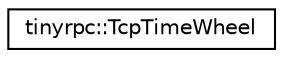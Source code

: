 digraph "类继承关系图"
{
 // LATEX_PDF_SIZE
  edge [fontname="Helvetica",fontsize="10",labelfontname="Helvetica",labelfontsize="10"];
  node [fontname="Helvetica",fontsize="10",shape=record];
  rankdir="LR";
  Node0 [label="tinyrpc::TcpTimeWheel",height=0.2,width=0.4,color="black", fillcolor="white", style="filled",URL="$classtinyrpc_1_1TcpTimeWheel.html",tooltip=" "];
}
